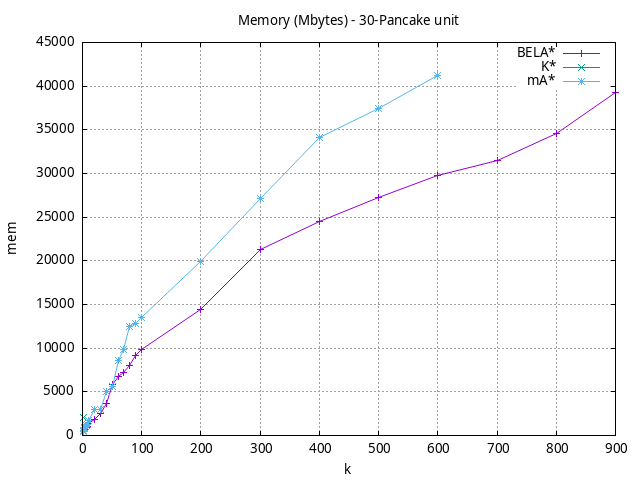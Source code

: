 #!/usr/bin/gnuplot
# -*- coding: utf-8 -*-
#
# results/n-pancake/unit/30/30pancake.heuristic.mem.gnuplot
#
# Started on 04/09/2024 14:21:17
# Author: Carlos Linares López
set grid
set xlabel "k"
set ylabel "mem"

set title "Memory (Mbytes) - 30-Pancake unit"

set terminal png enhanced font "Ariel,10"
set output '30pancake.heuristic.mem.png'

plot "-" title "BELA*"      with linesp, "-" title "K*"      with linesp, "-" title "mA*"      with linesp

	1 463.91
	2 589.6
	3 716.28
	4 802.83
	5 916.57
	6 923.79
	7 886.45
	8 1071.02
	9 1079.81
	10 1411.62
	20 1847.65
	30 2559.85
	40 3713.35
	50 5854.3
	60 6748.1
	70 7162.05
	80 8028.05
	90 9193.55
	100 9904.4
	200 14393.35
	300 21328.1
	400 24497.5
	500 27222.9
	600 29718.95
	700 31494.45
	800 34631.3
	900 39316.2
end
	1 2038.93
end
	1 461.08
	2 581.44
	3 765.3
	4 866.65
	5 1037.75
	6 1089.11
	7 1116.92
	8 1233.36
	9 1316.28
	10 1745.31
	20 2959.47
	30 2988.0
	40 5008.51
	50 5660.95
	60 8621.57
	70 9902.1
	80 12441.5
	90 12863.0
	100 13498.8
	200 19876.35
	300 27154.7
	400 34082.65
	500 37434.35
	600 41202.35
end
